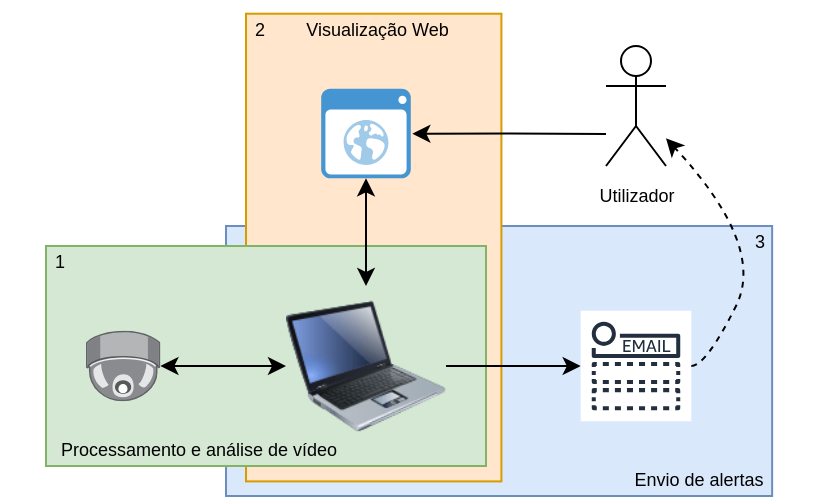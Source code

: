<mxfile version="27.0.5">
  <diagram name="Página-1" id="1yq5COteAsOf3jAGnQhj">
    <mxGraphModel dx="719" dy="369" grid="0" gridSize="10" guides="1" tooltips="1" connect="1" arrows="1" fold="1" page="1" pageScale="1" pageWidth="827" pageHeight="1169" math="0" shadow="0">
      <root>
        <mxCell id="0" />
        <mxCell id="1" parent="0" />
        <mxCell id="uujOLU4AdMNS9sdUeE4M-33" value="" style="rounded=0;whiteSpace=wrap;html=1;fillColor=#dae8fc;strokeColor=#6c8ebf;" vertex="1" parent="1">
          <mxGeometry x="250" y="210" width="273.07" height="135" as="geometry" />
        </mxCell>
        <mxCell id="uujOLU4AdMNS9sdUeE4M-23" value="" style="rounded=0;whiteSpace=wrap;html=1;rotation=90;fillColor=#ffe6cc;strokeColor=#d79b00;" vertex="1" parent="1">
          <mxGeometry x="206.93" y="156.93" width="233.85" height="127.7" as="geometry" />
        </mxCell>
        <mxCell id="uujOLU4AdMNS9sdUeE4M-22" value="" style="rounded=0;whiteSpace=wrap;html=1;fillColor=#d5e8d4;strokeColor=#82b366;" vertex="1" parent="1">
          <mxGeometry x="160" y="220" width="220" height="110" as="geometry" />
        </mxCell>
        <mxCell id="uujOLU4AdMNS9sdUeE4M-18" style="edgeStyle=orthogonalEdgeStyle;rounded=0;orthogonalLoop=1;jettySize=auto;html=1;exitX=1;exitY=0.5;exitDx=0;exitDy=0;" edge="1" parent="1" source="uujOLU4AdMNS9sdUeE4M-1" target="uujOLU4AdMNS9sdUeE4M-17">
          <mxGeometry relative="1" as="geometry" />
        </mxCell>
        <mxCell id="uujOLU4AdMNS9sdUeE4M-1" value="" style="image;html=1;image=img/lib/clip_art/computers/Laptop_128x128.png" vertex="1" parent="1">
          <mxGeometry x="280" y="240" width="80" height="80" as="geometry" />
        </mxCell>
        <mxCell id="uujOLU4AdMNS9sdUeE4M-2" value="&lt;font style=&quot;font-size: 9px;&quot;&gt;Utilizador&lt;/font&gt;" style="shape=umlActor;verticalLabelPosition=bottom;verticalAlign=top;html=1;outlineConnect=0;" vertex="1" parent="1">
          <mxGeometry x="440" y="120.0" width="30" height="60" as="geometry" />
        </mxCell>
        <mxCell id="uujOLU4AdMNS9sdUeE4M-6" style="edgeStyle=orthogonalEdgeStyle;rounded=0;orthogonalLoop=1;jettySize=auto;html=1;entryX=0;entryY=0.5;entryDx=0;entryDy=0;endArrow=classic;startFill=1;endFill=1;startArrow=classic;" edge="1" parent="1" source="uujOLU4AdMNS9sdUeE4M-5" target="uujOLU4AdMNS9sdUeE4M-1">
          <mxGeometry relative="1" as="geometry" />
        </mxCell>
        <mxCell id="uujOLU4AdMNS9sdUeE4M-5" value="" style="image;points=[];aspect=fixed;html=1;align=center;shadow=0;dashed=0;image=img/lib/allied_telesis/security/Surveillance_Camera_Ceiling.svg;" vertex="1" parent="1">
          <mxGeometry x="180" y="262.3" width="37.2" height="35.4" as="geometry" />
        </mxCell>
        <mxCell id="uujOLU4AdMNS9sdUeE4M-10" style="edgeStyle=orthogonalEdgeStyle;rounded=0;orthogonalLoop=1;jettySize=auto;html=1;endArrow=classic;startFill=1;endFill=1;startArrow=classic;" edge="1" parent="1" source="uujOLU4AdMNS9sdUeE4M-9" target="uujOLU4AdMNS9sdUeE4M-1">
          <mxGeometry relative="1" as="geometry" />
        </mxCell>
        <mxCell id="uujOLU4AdMNS9sdUeE4M-9" value="" style="shadow=0;dashed=0;html=1;strokeColor=none;fillColor=#4495D1;labelPosition=center;verticalLabelPosition=bottom;verticalAlign=top;align=center;outlineConnect=0;shape=mxgraph.veeam.2d.web_ui;" vertex="1" parent="1">
          <mxGeometry x="297.6" y="141.35" width="44.8" height="44.8" as="geometry" />
        </mxCell>
        <mxCell id="uujOLU4AdMNS9sdUeE4M-11" style="edgeStyle=orthogonalEdgeStyle;rounded=0;orthogonalLoop=1;jettySize=auto;html=1;endArrow=none;startFill=1;startArrow=classic;endFill=1;" edge="1" parent="1">
          <mxGeometry relative="1" as="geometry">
            <mxPoint x="343.18" y="163.833" as="sourcePoint" />
            <mxPoint x="440" y="164" as="targetPoint" />
            <Array as="points">
              <mxPoint x="392" y="164" />
              <mxPoint x="440" y="164" />
            </Array>
          </mxGeometry>
        </mxCell>
        <mxCell id="uujOLU4AdMNS9sdUeE4M-15" value="&lt;span&gt;&amp;nbsp;Visualização&amp;nbsp;&lt;/span&gt;&lt;span style=&quot;background-color: transparent; color: light-dark(rgb(0, 0, 0), rgb(255, 255, 255));&quot;&gt;Web&lt;/span&gt;" style="text;html=1;align=center;verticalAlign=middle;resizable=0;points=[];autosize=1;strokeColor=none;fillColor=none;fontSize=9;fontStyle=0" vertex="1" parent="1">
          <mxGeometry x="273.86" y="102.35" width="100" height="20" as="geometry" />
        </mxCell>
        <mxCell id="uujOLU4AdMNS9sdUeE4M-17" value="" style="sketch=0;outlineConnect=0;fontColor=#232F3E;gradientColor=none;strokeColor=#232F3E;fillColor=#ffffff;dashed=0;verticalLabelPosition=bottom;verticalAlign=top;align=center;html=1;fontSize=12;fontStyle=0;aspect=fixed;shape=mxgraph.aws4.resourceIcon;resIcon=mxgraph.aws4.email_notification;" vertex="1" parent="1">
          <mxGeometry x="427.35" y="252.35" width="55.3" height="55.3" as="geometry" />
        </mxCell>
        <mxCell id="uujOLU4AdMNS9sdUeE4M-30" value="" style="curved=1;endArrow=classic;html=1;rounded=0;dashed=1;" edge="1" parent="1" source="uujOLU4AdMNS9sdUeE4M-17" target="uujOLU4AdMNS9sdUeE4M-2">
          <mxGeometry width="50" height="50" relative="1" as="geometry">
            <mxPoint x="550" y="270" as="sourcePoint" />
            <mxPoint x="520" y="200" as="targetPoint" />
            <Array as="points">
              <mxPoint x="490" y="280" />
              <mxPoint x="520" y="220" />
            </Array>
          </mxGeometry>
        </mxCell>
        <mxCell id="uujOLU4AdMNS9sdUeE4M-35" value="&lt;font style=&quot;font-size: 9px;&quot;&gt;Processamento e análise de vídeo&lt;/font&gt;" style="text;html=1;align=center;verticalAlign=middle;resizable=0;points=[];autosize=1;strokeColor=none;fillColor=none;fontStyle=0" vertex="1" parent="1">
          <mxGeometry x="156" y="306" width="160" height="30" as="geometry" />
        </mxCell>
        <mxCell id="uujOLU4AdMNS9sdUeE4M-36" value="&lt;font&gt;Envio de alertas&lt;/font&gt;" style="text;html=1;align=center;verticalAlign=middle;resizable=0;points=[];autosize=1;strokeColor=none;fillColor=none;fontStyle=0;fontSize=9;" vertex="1" parent="1">
          <mxGeometry x="441" y="327" width="90" height="20" as="geometry" />
        </mxCell>
        <mxCell id="uujOLU4AdMNS9sdUeE4M-37" value="1" style="text;html=1;align=center;verticalAlign=middle;whiteSpace=wrap;rounded=0;fontSize=9;" vertex="1" parent="1">
          <mxGeometry x="137" y="213" width="60" height="30" as="geometry" />
        </mxCell>
        <mxCell id="uujOLU4AdMNS9sdUeE4M-38" value="2" style="text;html=1;align=center;verticalAlign=middle;whiteSpace=wrap;rounded=0;fontSize=9;" vertex="1" parent="1">
          <mxGeometry x="237" y="97.35" width="60" height="30" as="geometry" />
        </mxCell>
        <mxCell id="uujOLU4AdMNS9sdUeE4M-39" value="3" style="text;html=1;align=center;verticalAlign=middle;whiteSpace=wrap;rounded=0;fontSize=9;" vertex="1" parent="1">
          <mxGeometry x="487" y="203" width="60" height="30" as="geometry" />
        </mxCell>
      </root>
    </mxGraphModel>
  </diagram>
</mxfile>
